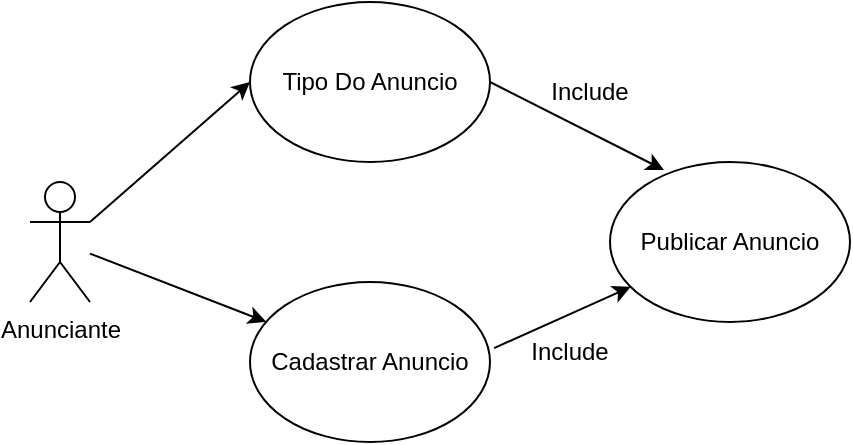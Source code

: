 <mxfile version="21.1.7" type="github">
  <diagram name="Página-1" id="szjbtwEokH5T6K7qggf9">
    <mxGraphModel dx="880" dy="484" grid="1" gridSize="10" guides="1" tooltips="1" connect="1" arrows="1" fold="1" page="1" pageScale="1" pageWidth="827" pageHeight="1169" math="0" shadow="0">
      <root>
        <mxCell id="0" />
        <mxCell id="1" parent="0" />
        <mxCell id="fYxNbOWRkxdqYsYEncR5-1" value="Anunciante" style="shape=umlActor;verticalLabelPosition=bottom;verticalAlign=top;html=1;outlineConnect=0;" vertex="1" parent="1">
          <mxGeometry x="80" y="210" width="30" height="60" as="geometry" />
        </mxCell>
        <mxCell id="fYxNbOWRkxdqYsYEncR5-2" value="Publicar Anuncio" style="ellipse;whiteSpace=wrap;html=1;" vertex="1" parent="1">
          <mxGeometry x="370" y="200" width="120" height="80" as="geometry" />
        </mxCell>
        <mxCell id="fYxNbOWRkxdqYsYEncR5-3" value="Tipo Do Anuncio" style="ellipse;whiteSpace=wrap;html=1;" vertex="1" parent="1">
          <mxGeometry x="190" y="120" width="120" height="80" as="geometry" />
        </mxCell>
        <mxCell id="fYxNbOWRkxdqYsYEncR5-4" value="Cadastrar Anuncio" style="ellipse;whiteSpace=wrap;html=1;" vertex="1" parent="1">
          <mxGeometry x="190" y="260" width="120" height="80" as="geometry" />
        </mxCell>
        <mxCell id="fYxNbOWRkxdqYsYEncR5-5" value="" style="endArrow=classic;html=1;rounded=0;" edge="1" parent="1" source="fYxNbOWRkxdqYsYEncR5-1" target="fYxNbOWRkxdqYsYEncR5-4">
          <mxGeometry width="50" height="50" relative="1" as="geometry">
            <mxPoint x="380" y="260" as="sourcePoint" />
            <mxPoint x="430" y="210" as="targetPoint" />
          </mxGeometry>
        </mxCell>
        <mxCell id="fYxNbOWRkxdqYsYEncR5-6" value="" style="endArrow=classic;html=1;rounded=0;exitX=1;exitY=0.333;exitDx=0;exitDy=0;exitPerimeter=0;entryX=0;entryY=0.5;entryDx=0;entryDy=0;" edge="1" parent="1" source="fYxNbOWRkxdqYsYEncR5-1" target="fYxNbOWRkxdqYsYEncR5-3">
          <mxGeometry width="50" height="50" relative="1" as="geometry">
            <mxPoint x="380" y="260" as="sourcePoint" />
            <mxPoint x="430" y="210" as="targetPoint" />
          </mxGeometry>
        </mxCell>
        <mxCell id="fYxNbOWRkxdqYsYEncR5-7" value="" style="endArrow=classic;html=1;rounded=0;exitX=1.017;exitY=0.413;exitDx=0;exitDy=0;exitPerimeter=0;" edge="1" parent="1" source="fYxNbOWRkxdqYsYEncR5-4" target="fYxNbOWRkxdqYsYEncR5-2">
          <mxGeometry width="50" height="50" relative="1" as="geometry">
            <mxPoint x="380" y="260" as="sourcePoint" />
            <mxPoint x="430" y="210" as="targetPoint" />
          </mxGeometry>
        </mxCell>
        <mxCell id="fYxNbOWRkxdqYsYEncR5-8" value="" style="endArrow=classic;html=1;rounded=0;exitX=1;exitY=0.5;exitDx=0;exitDy=0;entryX=0.225;entryY=0.05;entryDx=0;entryDy=0;entryPerimeter=0;" edge="1" parent="1" source="fYxNbOWRkxdqYsYEncR5-3" target="fYxNbOWRkxdqYsYEncR5-2">
          <mxGeometry width="50" height="50" relative="1" as="geometry">
            <mxPoint x="380" y="260" as="sourcePoint" />
            <mxPoint x="430" y="210" as="targetPoint" />
          </mxGeometry>
        </mxCell>
        <mxCell id="fYxNbOWRkxdqYsYEncR5-9" value="Include" style="text;html=1;strokeColor=none;fillColor=none;align=center;verticalAlign=middle;whiteSpace=wrap;rounded=0;" vertex="1" parent="1">
          <mxGeometry x="330" y="150" width="60" height="30" as="geometry" />
        </mxCell>
        <mxCell id="fYxNbOWRkxdqYsYEncR5-10" value="Include" style="text;html=1;strokeColor=none;fillColor=none;align=center;verticalAlign=middle;whiteSpace=wrap;rounded=0;" vertex="1" parent="1">
          <mxGeometry x="320" y="280" width="60" height="30" as="geometry" />
        </mxCell>
      </root>
    </mxGraphModel>
  </diagram>
</mxfile>
